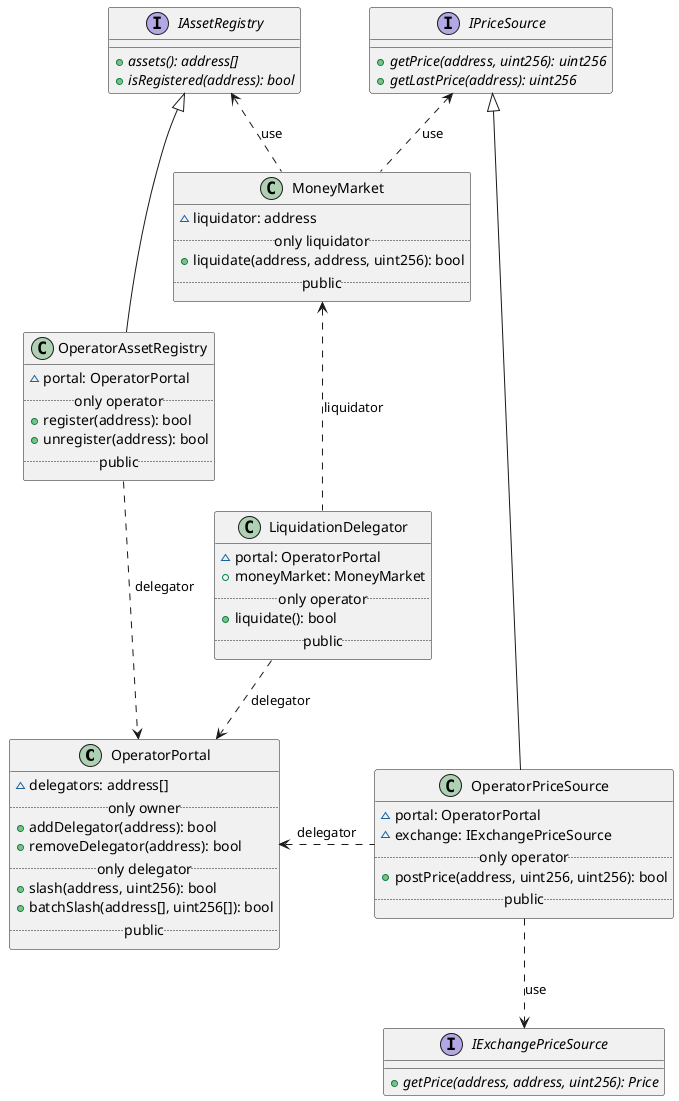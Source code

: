 @startuml

class OperatorPortal {
    ~ delegators: address[]
    .. only owner ..
    + addDelegator(address): bool
    + removeDelegator(address): bool
    .. only delegator ..
    + slash(address, uint256): bool
    + batchSlash(address[], uint256[]): bool
    .. public ..
}

interface IExchangePriceSource {
    + getPrice(address, address, uint256): Price {abstract}
}

interface IPriceSource {
    + getPrice(address, uint256): uint256 {abstract}
    + getLastPrice(address): uint256 {abstract}
}

IPriceSource <.down. MoneyMarket: use

class OperatorPriceSource {
    ~ portal: OperatorPortal
    ~ exchange: IExchangePriceSource
    .. only operator ..
    + postPrice(address, uint256, uint256): bool
    .. public ..
}

OperatorPriceSource -up-|> IPriceSource
OperatorPriceSource .left.> OperatorPortal : delegator
OperatorPriceSource ..> IExchangePriceSource : use

interface IAssetRegistry {
    + assets(): address[] {abstract}
    + isRegistered(address): bool {abstract}
}

IAssetRegistry <.down. MoneyMarket: use

class OperatorAssetRegistry {
    ~ portal: OperatorPortal
    .. only operator ..
    + register(address): bool
    + unregister(address): bool
    .. public ..
}

OperatorAssetRegistry -up-|> IAssetRegistry
OperatorAssetRegistry .> OperatorPortal: delegator

class LiquidationDelegator {
    ~ portal: OperatorPortal
    + moneyMarket: MoneyMarket
    .. only operator ..
    + liquidate(): bool
    .. public ..
}

LiquidationDelegator .down.> OperatorPortal: delegator

class MoneyMarket {
    ~ liquidator: address
    .. only liquidator ..
    + liquidate(address, address, uint256): bool
    .. public ..
}

LiquidationDelegator .up.> MoneyMarket: liquidator

@enduml
